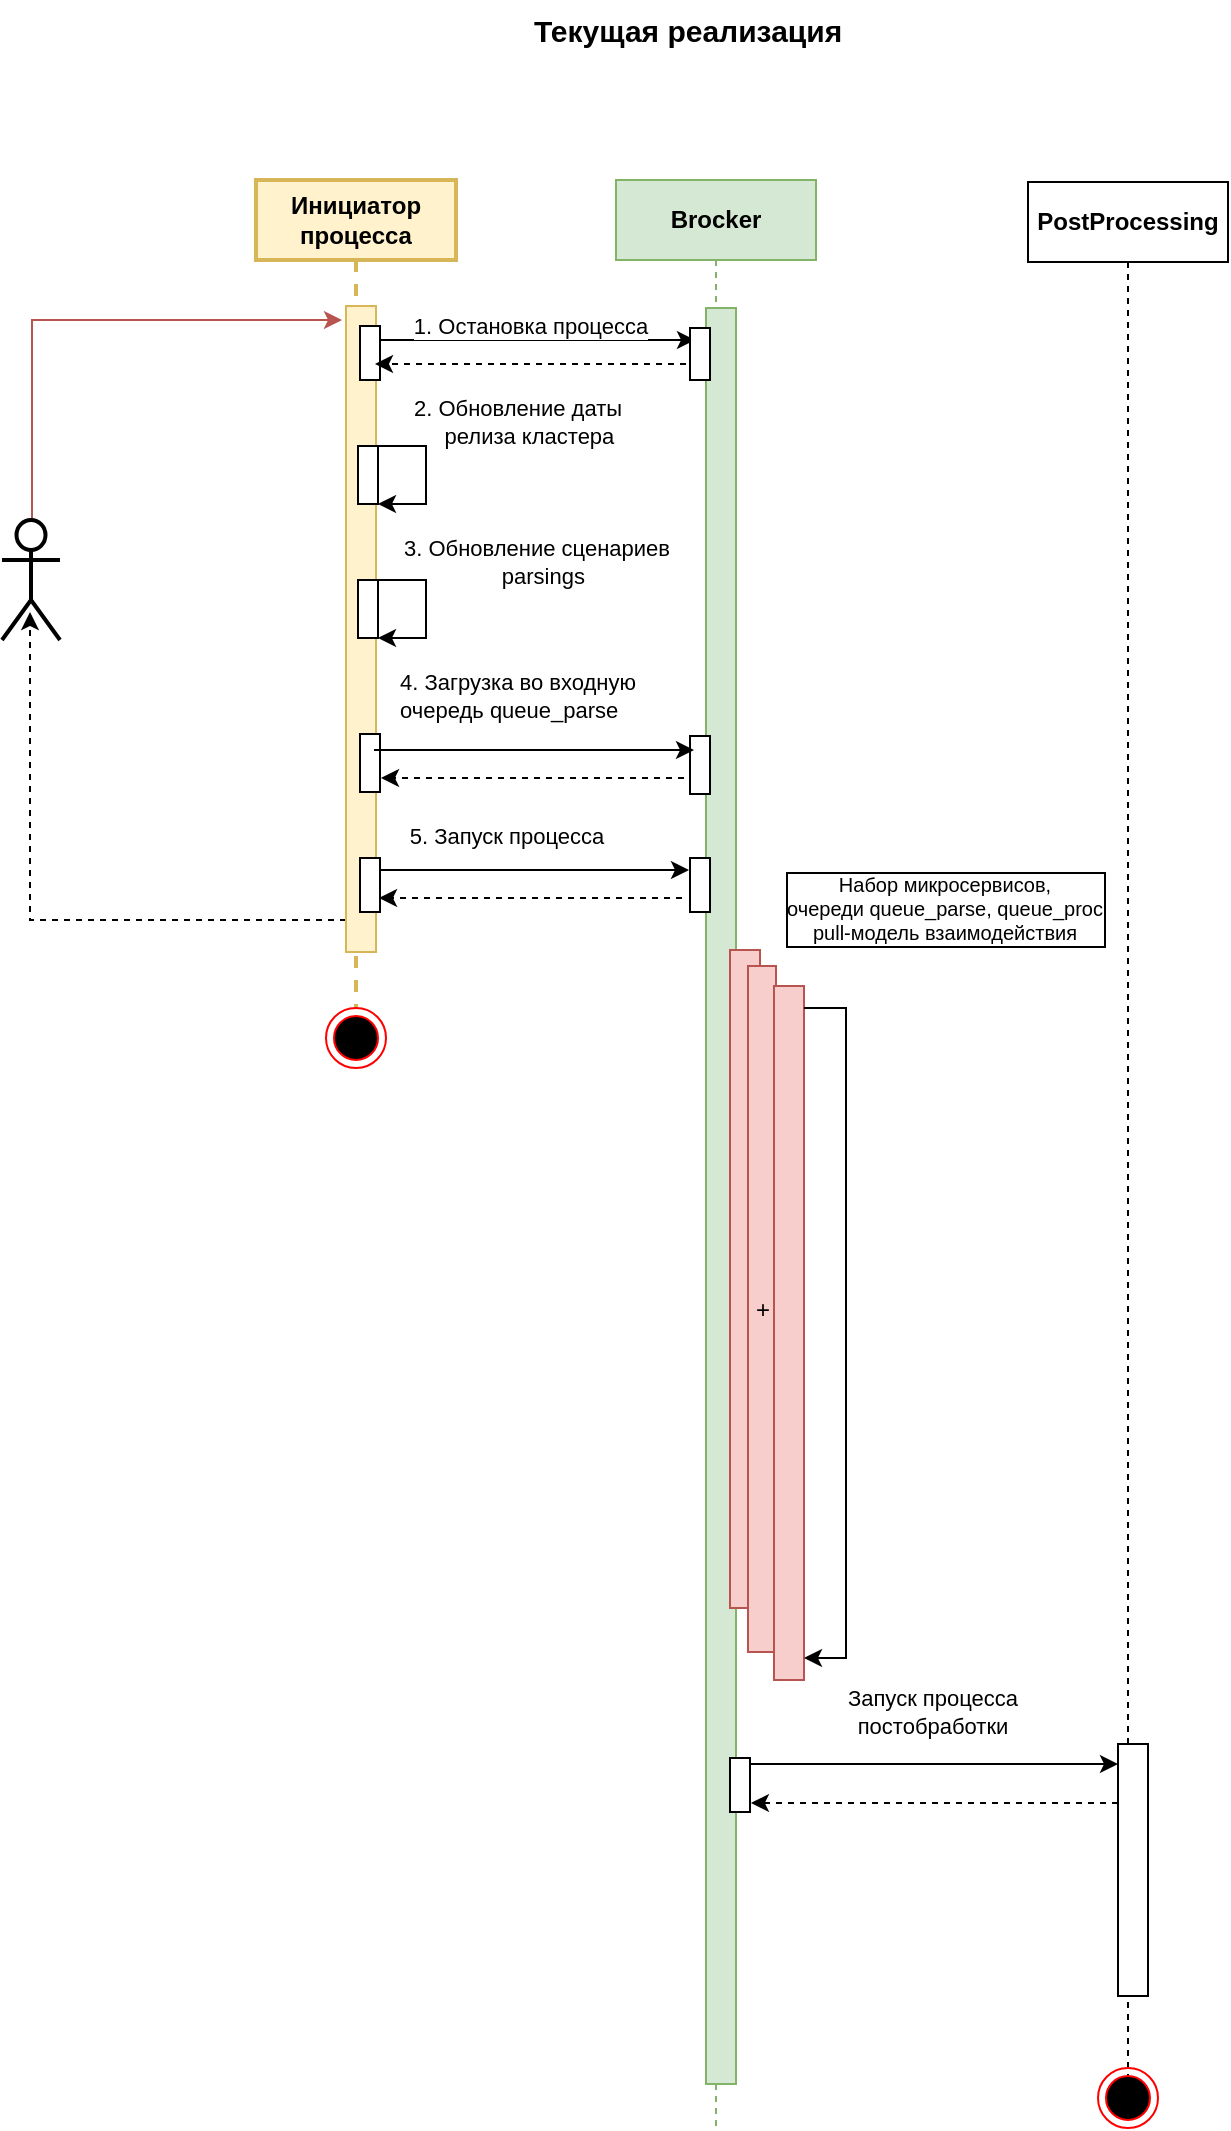 <mxfile version="21.2.1" type="device" pages="2">
  <diagram name="Диаграмма процессов" id="2YBvvXClWsGukQMizWep">
    <mxGraphModel dx="989" dy="606" grid="1" gridSize="14" guides="1" tooltips="1" connect="1" arrows="1" fold="1" page="1" pageScale="1" pageWidth="827" pageHeight="1169" math="0" shadow="0">
      <root>
        <mxCell id="0" />
        <mxCell id="1" parent="0" />
        <mxCell id="cJGm8UNP47rANfR6PeEl-4" value="Текущая реализация" style="text;whiteSpace=wrap;html=1;fontSize=15;fontStyle=1" vertex="1" parent="1">
          <mxGeometry x="304" y="70" width="186" height="30" as="geometry" />
        </mxCell>
        <mxCell id="cJGm8UNP47rANfR6PeEl-5" value="Brocker" style="shape=umlLifeline;perimeter=lifelinePerimeter;whiteSpace=wrap;html=1;container=0;dropTarget=0;collapsible=0;recursiveResize=0;outlineConnect=0;portConstraint=eastwest;newEdgeStyle={&quot;edgeStyle&quot;:&quot;elbowEdgeStyle&quot;,&quot;elbow&quot;:&quot;vertical&quot;,&quot;curved&quot;:0,&quot;rounded&quot;:0};fontStyle=1;fillColor=#d5e8d4;strokeColor=#82b366;" vertex="1" parent="1">
          <mxGeometry x="347" y="160" width="100" height="974" as="geometry" />
        </mxCell>
        <mxCell id="cJGm8UNP47rANfR6PeEl-6" value="" style="html=1;points=[];perimeter=orthogonalPerimeter;outlineConnect=0;targetShapes=umlLifeline;portConstraint=eastwest;newEdgeStyle={&quot;edgeStyle&quot;:&quot;elbowEdgeStyle&quot;,&quot;elbow&quot;:&quot;vertical&quot;,&quot;curved&quot;:0,&quot;rounded&quot;:0};fillColor=#d5e8d4;strokeColor=#82b366;" vertex="1" parent="cJGm8UNP47rANfR6PeEl-5">
          <mxGeometry x="45" y="64" width="15" height="888" as="geometry" />
        </mxCell>
        <mxCell id="cJGm8UNP47rANfR6PeEl-9" value="" style="html=1;points=[];perimeter=orthogonalPerimeter;outlineConnect=0;targetShapes=umlLifeline;portConstraint=eastwest;newEdgeStyle={&quot;edgeStyle&quot;:&quot;elbowEdgeStyle&quot;,&quot;elbow&quot;:&quot;vertical&quot;,&quot;curved&quot;:0,&quot;rounded&quot;:0};fillColor=#f8cecc;strokeColor=#b85450;" vertex="1" parent="cJGm8UNP47rANfR6PeEl-5">
          <mxGeometry x="57" y="385" width="15" height="329" as="geometry" />
        </mxCell>
        <mxCell id="cJGm8UNP47rANfR6PeEl-64" style="edgeStyle=elbowEdgeStyle;rounded=0;orthogonalLoop=1;jettySize=auto;html=1;elbow=vertical;curved=0;" edge="1" parent="cJGm8UNP47rANfR6PeEl-5" source="cJGm8UNP47rANfR6PeEl-6" target="cJGm8UNP47rANfR6PeEl-5">
          <mxGeometry relative="1" as="geometry">
            <mxPoint x="30" y="451.5" as="sourcePoint" />
            <mxPoint x="30" y="479.5" as="targetPoint" />
            <Array as="points">
              <mxPoint x="30" y="414" />
            </Array>
          </mxGeometry>
        </mxCell>
        <mxCell id="cJGm8UNP47rANfR6PeEl-20" value="" style="edgeStyle=orthogonalEdgeStyle;rounded=0;orthogonalLoop=1;jettySize=auto;html=1;exitX=0.69;exitY=0.75;exitDx=0;exitDy=0;exitPerimeter=0;fillColor=#f8cecc;strokeColor=#b85450;" edge="1" parent="1">
          <mxGeometry relative="1" as="geometry">
            <mxPoint x="60.01" y="335" as="sourcePoint" />
            <mxPoint x="210" y="230" as="targetPoint" />
            <Array as="points">
              <mxPoint x="55" y="335" />
              <mxPoint x="55" y="230" />
            </Array>
          </mxGeometry>
        </mxCell>
        <mxCell id="cJGm8UNP47rANfR6PeEl-23" value="Набор микросервисов, &lt;br style=&quot;font-size: 10px;&quot;&gt;очереди queue_parse, queue_proc&lt;br style=&quot;font-size: 10px;&quot;&gt;pull-модель взаимодействия" style="edgeLabel;html=1;align=center;verticalAlign=middle;resizable=0;points=[];labelBorderColor=default;fontColor=#000000;fontSize=10;" vertex="1" connectable="0" parent="cJGm8UNP47rANfR6PeEl-20">
          <mxGeometry x="0.261" relative="1" as="geometry">
            <mxPoint x="399" y="294" as="offset" />
          </mxGeometry>
        </mxCell>
        <mxCell id="cJGm8UNP47rANfR6PeEl-7" value="" style="shape=umlActor;verticalLabelPosition=bottom;verticalAlign=top;html=1;strokeWidth=2;" vertex="1" parent="1">
          <mxGeometry x="40" y="330" width="29" height="60" as="geometry" />
        </mxCell>
        <mxCell id="cJGm8UNP47rANfR6PeEl-14" value="Инициатор&lt;br&gt;процесса" style="shape=umlLifeline;perimeter=lifelinePerimeter;whiteSpace=wrap;html=1;container=0;dropTarget=0;collapsible=0;recursiveResize=0;outlineConnect=0;portConstraint=eastwest;newEdgeStyle={&quot;edgeStyle&quot;:&quot;elbowEdgeStyle&quot;,&quot;elbow&quot;:&quot;vertical&quot;,&quot;curved&quot;:0,&quot;rounded&quot;:0};fontStyle=1;fillColor=#fff2cc;strokeColor=#d6b656;strokeWidth=2;" vertex="1" parent="1">
          <mxGeometry x="167" y="160" width="100" height="414" as="geometry" />
        </mxCell>
        <mxCell id="cJGm8UNP47rANfR6PeEl-22" style="edgeStyle=elbowEdgeStyle;rounded=0;orthogonalLoop=1;jettySize=auto;html=1;elbow=vertical;curved=0;entryX=0.483;entryY=0.767;entryDx=0;entryDy=0;entryPerimeter=0;dashed=1;" edge="1" parent="1" source="cJGm8UNP47rANfR6PeEl-19" target="cJGm8UNP47rANfR6PeEl-7">
          <mxGeometry relative="1" as="geometry">
            <Array as="points">
              <mxPoint x="180" y="530" />
              <mxPoint x="140" y="450" />
              <mxPoint x="80" y="440" />
              <mxPoint x="170" y="450" />
              <mxPoint x="180" y="440" />
              <mxPoint x="170" y="330" />
            </Array>
          </mxGeometry>
        </mxCell>
        <mxCell id="cJGm8UNP47rANfR6PeEl-31" value="&lt;span style=&quot;color: rgb(0, 0, 0); font-family: Helvetica; font-size: 11px; font-style: normal; font-variant-ligatures: normal; font-variant-caps: normal; font-weight: 400; letter-spacing: normal; orphans: 2; text-align: center; text-indent: 0px; text-transform: none; widows: 2; word-spacing: 0px; -webkit-text-stroke-width: 0px; background-color: rgb(255, 255, 255); text-decoration-thickness: initial; text-decoration-style: initial; text-decoration-color: initial; float: none; display: inline !important;&quot;&gt;5. Запуск процесса&lt;/span&gt;" style="edgeLabel;html=1;align=center;verticalAlign=middle;resizable=0;points=[];" vertex="1" connectable="0" parent="cJGm8UNP47rANfR6PeEl-22">
          <mxGeometry x="0.718" y="1" relative="1" as="geometry">
            <mxPoint x="239" y="68" as="offset" />
          </mxGeometry>
        </mxCell>
        <mxCell id="cJGm8UNP47rANfR6PeEl-19" value="" style="html=1;points=[];perimeter=orthogonalPerimeter;outlineConnect=0;targetShapes=umlLifeline;portConstraint=eastwest;newEdgeStyle={&quot;edgeStyle&quot;:&quot;elbowEdgeStyle&quot;,&quot;elbow&quot;:&quot;vertical&quot;,&quot;curved&quot;:0,&quot;rounded&quot;:0};fillColor=#fff2cc;strokeColor=#d6b656;" vertex="1" parent="1">
          <mxGeometry x="212" y="223" width="15" height="323" as="geometry" />
        </mxCell>
        <mxCell id="cJGm8UNP47rANfR6PeEl-29" value="PostProcessing" style="shape=umlLifeline;perimeter=lifelinePerimeter;whiteSpace=wrap;html=1;container=0;dropTarget=0;collapsible=0;recursiveResize=0;outlineConnect=0;portConstraint=eastwest;newEdgeStyle={&quot;edgeStyle&quot;:&quot;elbowEdgeStyle&quot;,&quot;elbow&quot;:&quot;vertical&quot;,&quot;curved&quot;:0,&quot;rounded&quot;:0};fontStyle=1" vertex="1" parent="1">
          <mxGeometry x="553" y="161" width="100" height="952" as="geometry" />
        </mxCell>
        <mxCell id="cJGm8UNP47rANfR6PeEl-30" value="" style="html=1;points=[];perimeter=orthogonalPerimeter;outlineConnect=0;targetShapes=umlLifeline;portConstraint=eastwest;newEdgeStyle={&quot;edgeStyle&quot;:&quot;elbowEdgeStyle&quot;,&quot;elbow&quot;:&quot;vertical&quot;,&quot;curved&quot;:0,&quot;rounded&quot;:0};" vertex="1" parent="cJGm8UNP47rANfR6PeEl-29">
          <mxGeometry x="45" y="781" width="15" height="126" as="geometry" />
        </mxCell>
        <mxCell id="cJGm8UNP47rANfR6PeEl-34" style="edgeStyle=elbowEdgeStyle;rounded=0;orthogonalLoop=1;jettySize=auto;html=1;elbow=vertical;curved=0;" edge="1" parent="1">
          <mxGeometry relative="1" as="geometry">
            <mxPoint x="219" y="240" as="sourcePoint" />
            <mxPoint x="386.5" y="240" as="targetPoint" />
          </mxGeometry>
        </mxCell>
        <mxCell id="cJGm8UNP47rANfR6PeEl-32" value="" style="html=1;points=[];perimeter=orthogonalPerimeter;outlineConnect=0;targetShapes=umlLifeline;portConstraint=eastwest;newEdgeStyle={&quot;edgeStyle&quot;:&quot;elbowEdgeStyle&quot;,&quot;elbow&quot;:&quot;vertical&quot;,&quot;curved&quot;:0,&quot;rounded&quot;:0};" vertex="1" parent="1">
          <mxGeometry x="219" y="233" width="10" height="27" as="geometry" />
        </mxCell>
        <mxCell id="cJGm8UNP47rANfR6PeEl-35" style="edgeStyle=elbowEdgeStyle;rounded=0;orthogonalLoop=1;jettySize=auto;html=1;elbow=vertical;curved=0;dashed=1;" edge="1" parent="1">
          <mxGeometry relative="1" as="geometry">
            <mxPoint x="394" y="252" as="sourcePoint" />
            <mxPoint x="226.5" y="252" as="targetPoint" />
          </mxGeometry>
        </mxCell>
        <mxCell id="cJGm8UNP47rANfR6PeEl-33" value="" style="html=1;points=[];perimeter=orthogonalPerimeter;outlineConnect=0;targetShapes=umlLifeline;portConstraint=eastwest;newEdgeStyle={&quot;edgeStyle&quot;:&quot;elbowEdgeStyle&quot;,&quot;elbow&quot;:&quot;vertical&quot;,&quot;curved&quot;:0,&quot;rounded&quot;:0};" vertex="1" parent="1">
          <mxGeometry x="384" y="234" width="10" height="26" as="geometry" />
        </mxCell>
        <mxCell id="cJGm8UNP47rANfR6PeEl-36" value="1. Остановка процесса" style="edgeLabel;html=1;align=center;verticalAlign=middle;resizable=0;points=[];" vertex="1" connectable="0" parent="1">
          <mxGeometry x="314.007" y="236.993" as="geometry">
            <mxPoint x="-10" y="-4" as="offset" />
          </mxGeometry>
        </mxCell>
        <mxCell id="cJGm8UNP47rANfR6PeEl-37" value="" style="html=1;points=[];perimeter=orthogonalPerimeter;outlineConnect=0;targetShapes=umlLifeline;portConstraint=eastwest;newEdgeStyle={&quot;edgeStyle&quot;:&quot;elbowEdgeStyle&quot;,&quot;elbow&quot;:&quot;vertical&quot;,&quot;curved&quot;:0,&quot;rounded&quot;:0};" vertex="1" parent="1">
          <mxGeometry x="218" y="293" width="10" height="29" as="geometry" />
        </mxCell>
        <mxCell id="cJGm8UNP47rANfR6PeEl-42" value="&lt;span style=&quot;color: rgb(0, 0, 0); font-family: Helvetica; font-size: 11px; font-style: normal; font-variant-ligatures: normal; font-variant-caps: normal; font-weight: 400; letter-spacing: normal; orphans: 2; text-align: center; text-indent: 0px; text-transform: none; widows: 2; word-spacing: 0px; -webkit-text-stroke-width: 0px; background-color: rgb(255, 255, 255); text-decoration-thickness: initial; text-decoration-style: initial; text-decoration-color: initial; float: none; display: inline !important;&quot;&gt;2. Обновление даты&amp;nbsp; &amp;nbsp; &amp;nbsp; &amp;nbsp; &amp;nbsp; &amp;nbsp;релиза&amp;nbsp;кластера&lt;/span&gt;" style="text;whiteSpace=wrap;html=1;" vertex="1" parent="1">
          <mxGeometry x="243.5" y="260" width="127" height="30" as="geometry" />
        </mxCell>
        <mxCell id="cJGm8UNP47rANfR6PeEl-43" value="" style="html=1;points=[];perimeter=orthogonalPerimeter;outlineConnect=0;targetShapes=umlLifeline;portConstraint=eastwest;newEdgeStyle={&quot;edgeStyle&quot;:&quot;elbowEdgeStyle&quot;,&quot;elbow&quot;:&quot;vertical&quot;,&quot;curved&quot;:0,&quot;rounded&quot;:0};" vertex="1" parent="1">
          <mxGeometry x="218" y="360" width="10" height="29" as="geometry" />
        </mxCell>
        <mxCell id="cJGm8UNP47rANfR6PeEl-44" value="" style="html=1;points=[];perimeter=orthogonalPerimeter;outlineConnect=0;targetShapes=umlLifeline;portConstraint=eastwest;newEdgeStyle={&quot;edgeStyle&quot;:&quot;elbowEdgeStyle&quot;,&quot;elbow&quot;:&quot;vertical&quot;,&quot;curved&quot;:0,&quot;rounded&quot;:0};" vertex="1" parent="1">
          <mxGeometry x="219" y="437" width="10" height="29" as="geometry" />
        </mxCell>
        <mxCell id="cJGm8UNP47rANfR6PeEl-46" style="edgeStyle=elbowEdgeStyle;rounded=0;orthogonalLoop=1;jettySize=auto;html=1;elbow=vertical;curved=0;dashed=1;" edge="1" parent="1">
          <mxGeometry relative="1" as="geometry">
            <mxPoint x="381" y="459" as="sourcePoint" />
            <mxPoint x="229.5" y="459" as="targetPoint" />
          </mxGeometry>
        </mxCell>
        <mxCell id="cJGm8UNP47rANfR6PeEl-48" value="&lt;span style=&quot;color: rgb(0, 0, 0); font-family: Helvetica; font-size: 11px; font-style: normal; font-variant-ligatures: normal; font-variant-caps: normal; font-weight: 400; letter-spacing: normal; orphans: 2; text-align: center; text-indent: 0px; text-transform: none; widows: 2; word-spacing: 0px; -webkit-text-stroke-width: 0px; background-color: rgb(255, 255, 255); text-decoration-thickness: initial; text-decoration-style: initial; text-decoration-color: initial; float: none; display: inline !important;&quot;&gt;3. Обновление&amp;nbsp;сценариев&amp;nbsp; &amp;nbsp; &amp;nbsp; &amp;nbsp; &amp;nbsp; &amp;nbsp; &amp;nbsp; &amp;nbsp; &amp;nbsp; parsings&lt;/span&gt;" style="text;whiteSpace=wrap;html=1;" vertex="1" parent="1">
          <mxGeometry x="239" y="330" width="139" height="30" as="geometry" />
        </mxCell>
        <mxCell id="cJGm8UNP47rANfR6PeEl-49" value="" style="html=1;points=[];perimeter=orthogonalPerimeter;outlineConnect=0;targetShapes=umlLifeline;portConstraint=eastwest;newEdgeStyle={&quot;edgeStyle&quot;:&quot;elbowEdgeStyle&quot;,&quot;elbow&quot;:&quot;vertical&quot;,&quot;curved&quot;:0,&quot;rounded&quot;:0};" vertex="1" parent="1">
          <mxGeometry x="384" y="438" width="10" height="29" as="geometry" />
        </mxCell>
        <mxCell id="cJGm8UNP47rANfR6PeEl-50" style="edgeStyle=elbowEdgeStyle;rounded=0;orthogonalLoop=1;jettySize=auto;html=1;elbow=vertical;curved=0;" edge="1" parent="1">
          <mxGeometry relative="1" as="geometry">
            <mxPoint x="226" y="445" as="sourcePoint" />
            <mxPoint x="386" y="445" as="targetPoint" />
          </mxGeometry>
        </mxCell>
        <mxCell id="cJGm8UNP47rANfR6PeEl-51" value="&lt;div style=&quot;&quot;&gt;&lt;span style=&quot;font-size: 11px; background-color: rgb(255, 255, 255);&quot;&gt;4. Загрузка во входную очередь&amp;nbsp;&lt;/span&gt;&lt;span style=&quot;background-color: rgb(255, 255, 255); font-size: 11px; text-align: center;&quot;&gt;queue_parse&lt;/span&gt;&lt;/div&gt;" style="text;whiteSpace=wrap;html=1;" vertex="1" parent="1">
          <mxGeometry x="237" y="397" width="150" height="30" as="geometry" />
        </mxCell>
        <mxCell id="cJGm8UNP47rANfR6PeEl-52" style="edgeStyle=elbowEdgeStyle;rounded=0;orthogonalLoop=1;jettySize=auto;html=1;elbow=vertical;curved=0;" edge="1" parent="1" source="cJGm8UNP47rANfR6PeEl-37" target="cJGm8UNP47rANfR6PeEl-37">
          <mxGeometry relative="1" as="geometry">
            <Array as="points">
              <mxPoint x="252" y="322" />
            </Array>
          </mxGeometry>
        </mxCell>
        <mxCell id="cJGm8UNP47rANfR6PeEl-53" style="edgeStyle=elbowEdgeStyle;rounded=0;orthogonalLoop=1;jettySize=auto;html=1;elbow=vertical;curved=0;" edge="1" parent="1" source="cJGm8UNP47rANfR6PeEl-43" target="cJGm8UNP47rANfR6PeEl-43">
          <mxGeometry relative="1" as="geometry">
            <Array as="points">
              <mxPoint x="252" y="389" />
            </Array>
          </mxGeometry>
        </mxCell>
        <mxCell id="cJGm8UNP47rANfR6PeEl-54" value="" style="html=1;points=[];perimeter=orthogonalPerimeter;outlineConnect=0;targetShapes=umlLifeline;portConstraint=eastwest;newEdgeStyle={&quot;edgeStyle&quot;:&quot;elbowEdgeStyle&quot;,&quot;elbow&quot;:&quot;vertical&quot;,&quot;curved&quot;:0,&quot;rounded&quot;:0};" vertex="1" parent="1">
          <mxGeometry x="219" y="499" width="10" height="27" as="geometry" />
        </mxCell>
        <mxCell id="cJGm8UNP47rANfR6PeEl-55" value="" style="html=1;points=[];perimeter=orthogonalPerimeter;outlineConnect=0;targetShapes=umlLifeline;portConstraint=eastwest;newEdgeStyle={&quot;edgeStyle&quot;:&quot;elbowEdgeStyle&quot;,&quot;elbow&quot;:&quot;vertical&quot;,&quot;curved&quot;:0,&quot;rounded&quot;:0};" vertex="1" parent="1">
          <mxGeometry x="384" y="499" width="10" height="27" as="geometry" />
        </mxCell>
        <mxCell id="cJGm8UNP47rANfR6PeEl-56" style="edgeStyle=elbowEdgeStyle;rounded=0;orthogonalLoop=1;jettySize=auto;html=1;elbow=vertical;curved=0;" edge="1" parent="1">
          <mxGeometry relative="1" as="geometry">
            <mxPoint x="229" y="505" as="sourcePoint" />
            <mxPoint x="383.5" y="505" as="targetPoint" />
          </mxGeometry>
        </mxCell>
        <mxCell id="cJGm8UNP47rANfR6PeEl-57" style="edgeStyle=elbowEdgeStyle;rounded=0;orthogonalLoop=1;jettySize=auto;html=1;elbow=vertical;curved=0;dashed=1;" edge="1" parent="1">
          <mxGeometry relative="1" as="geometry">
            <mxPoint x="380" y="519" as="sourcePoint" />
            <mxPoint x="228.5" y="519" as="targetPoint" />
          </mxGeometry>
        </mxCell>
        <mxCell id="cJGm8UNP47rANfR6PeEl-59" value="+" style="html=1;points=[];perimeter=orthogonalPerimeter;outlineConnect=0;targetShapes=umlLifeline;portConstraint=eastwest;newEdgeStyle={&quot;edgeStyle&quot;:&quot;elbowEdgeStyle&quot;,&quot;elbow&quot;:&quot;vertical&quot;,&quot;curved&quot;:0,&quot;rounded&quot;:0};fillColor=#f8cecc;strokeColor=#b85450;" vertex="1" parent="1">
          <mxGeometry x="413" y="553" width="14" height="343" as="geometry" />
        </mxCell>
        <mxCell id="cJGm8UNP47rANfR6PeEl-60" value="" style="html=1;points=[];perimeter=orthogonalPerimeter;outlineConnect=0;targetShapes=umlLifeline;portConstraint=eastwest;newEdgeStyle={&quot;edgeStyle&quot;:&quot;elbowEdgeStyle&quot;,&quot;elbow&quot;:&quot;vertical&quot;,&quot;curved&quot;:0,&quot;rounded&quot;:0};fillColor=#f8cecc;strokeColor=#b85450;" vertex="1" parent="1">
          <mxGeometry x="426" y="563" width="15" height="347" as="geometry" />
        </mxCell>
        <mxCell id="cJGm8UNP47rANfR6PeEl-65" style="edgeStyle=elbowEdgeStyle;rounded=0;orthogonalLoop=1;jettySize=auto;html=1;elbow=vertical;curved=0;" edge="1" parent="1" source="cJGm8UNP47rANfR6PeEl-60" target="cJGm8UNP47rANfR6PeEl-60">
          <mxGeometry relative="1" as="geometry">
            <Array as="points">
              <mxPoint x="462" y="574" />
            </Array>
          </mxGeometry>
        </mxCell>
        <mxCell id="cJGm8UNP47rANfR6PeEl-67" style="edgeStyle=elbowEdgeStyle;rounded=0;orthogonalLoop=1;jettySize=auto;html=1;elbow=vertical;curved=0;" edge="1" parent="1" source="cJGm8UNP47rANfR6PeEl-66" target="cJGm8UNP47rANfR6PeEl-30">
          <mxGeometry relative="1" as="geometry">
            <mxPoint x="414" y="849.448" as="sourcePoint" />
            <mxPoint x="588" y="849" as="targetPoint" />
            <Array as="points">
              <mxPoint x="532" y="952" />
              <mxPoint x="546" y="994" />
            </Array>
          </mxGeometry>
        </mxCell>
        <mxCell id="cJGm8UNP47rANfR6PeEl-66" value="" style="html=1;points=[];perimeter=orthogonalPerimeter;outlineConnect=0;targetShapes=umlLifeline;portConstraint=eastwest;newEdgeStyle={&quot;edgeStyle&quot;:&quot;elbowEdgeStyle&quot;,&quot;elbow&quot;:&quot;vertical&quot;,&quot;curved&quot;:0,&quot;rounded&quot;:0};" vertex="1" parent="1">
          <mxGeometry x="404" y="949" width="10" height="27" as="geometry" />
        </mxCell>
        <mxCell id="cJGm8UNP47rANfR6PeEl-68" style="edgeStyle=elbowEdgeStyle;rounded=0;orthogonalLoop=1;jettySize=auto;html=1;elbow=vertical;curved=0;entryX=1.045;entryY=0.983;entryDx=0;entryDy=0;entryPerimeter=0;dashed=1;" edge="1" parent="1">
          <mxGeometry relative="1" as="geometry">
            <mxPoint x="598" y="971.552" as="sourcePoint" />
            <mxPoint x="414.45" y="971.541" as="targetPoint" />
          </mxGeometry>
        </mxCell>
        <mxCell id="cJGm8UNP47rANfR6PeEl-69" value="&lt;span style=&quot;color: rgb(0, 0, 0); font-family: Helvetica; font-size: 11px; font-style: normal; font-variant-ligatures: normal; font-variant-caps: normal; font-weight: 400; letter-spacing: normal; orphans: 2; text-align: center; text-indent: 0px; text-transform: none; widows: 2; word-spacing: 0px; -webkit-text-stroke-width: 0px; background-color: rgb(255, 255, 255); text-decoration-thickness: initial; text-decoration-style: initial; text-decoration-color: initial; float: none; display: inline !important;&quot;&gt;Запуск процесса&lt;br&gt;постобработки&lt;br&gt;&lt;/span&gt;" style="edgeLabel;html=1;align=center;verticalAlign=middle;resizable=0;points=[];" vertex="1" connectable="0" parent="1">
          <mxGeometry x="505.007" y="925.717" as="geometry" />
        </mxCell>
        <mxCell id="cJGm8UNP47rANfR6PeEl-72" value="" style="ellipse;html=1;shape=endState;fillColor=#000000;strokeColor=#ff0000;" vertex="1" parent="1">
          <mxGeometry x="202" y="574" width="30" height="30" as="geometry" />
        </mxCell>
        <mxCell id="cJGm8UNP47rANfR6PeEl-77" value="" style="ellipse;html=1;shape=endState;fillColor=#000000;strokeColor=#ff0000;" vertex="1" parent="1">
          <mxGeometry x="588" y="1104" width="30" height="30" as="geometry" />
        </mxCell>
      </root>
    </mxGraphModel>
  </diagram>
  <diagram id="HxF6BDoPGi9lURQHNgad" name="Взаимодействие микросервисов">
    <mxGraphModel dx="1434" dy="879" grid="1" gridSize="14" guides="1" tooltips="1" connect="1" arrows="1" fold="1" page="1" pageScale="1" pageWidth="827" pageHeight="1169" math="0" shadow="0">
      <root>
        <mxCell id="0" />
        <mxCell id="1" parent="0" />
        <mxCell id="Y8zU1-EXHFn4MFPT3ffb-1" style="edgeStyle=orthogonalEdgeStyle;rounded=0;orthogonalLoop=1;jettySize=auto;html=1;" edge="1" parent="1" source="Y8zU1-EXHFn4MFPT3ffb-2" target="Y8zU1-EXHFn4MFPT3ffb-22">
          <mxGeometry relative="1" as="geometry" />
        </mxCell>
        <mxCell id="Y8zU1-EXHFn4MFPT3ffb-2" value="Queue_proc" style="html=1;rounded=0;shadow=0;comic=0;labelBackgroundColor=none;strokeWidth=2;fontFamily=Verdana;fontSize=12;align=center;shape=mxgraph.ios7ui.horLines;fillColor=#f8cecc;strokeColor=#b85450;" vertex="1" parent="1">
          <mxGeometry x="606" y="259" width="135" height="50" as="geometry" />
        </mxCell>
        <mxCell id="Y8zU1-EXHFn4MFPT3ffb-3" style="edgeStyle=entityRelationEdgeStyle;html=1;labelBackgroundColor=none;startFill=0;startSize=8;endFill=1;endSize=8;fontFamily=Verdana;fontSize=12;exitX=1.037;exitY=0.5;exitDx=0;exitDy=0;exitPerimeter=0;entryX=-0.014;entryY=0.038;entryDx=0;entryDy=0;entryPerimeter=0;" edge="1" parent="1" source="Y8zU1-EXHFn4MFPT3ffb-10" target="Y8zU1-EXHFn4MFPT3ffb-8">
          <mxGeometry relative="1" as="geometry">
            <mxPoint x="321" y="299" as="targetPoint" />
          </mxGeometry>
        </mxCell>
        <mxCell id="Y8zU1-EXHFn4MFPT3ffb-4" style="edgeStyle=orthogonalEdgeStyle;html=1;labelBackgroundColor=none;startFill=0;startSize=8;endFill=1;endSize=8;fontFamily=Verdana;fontSize=12;curved=1;" edge="1" parent="1" source="Y8zU1-EXHFn4MFPT3ffb-7" target="Y8zU1-EXHFn4MFPT3ffb-2">
          <mxGeometry relative="1" as="geometry" />
        </mxCell>
        <mxCell id="Y8zU1-EXHFn4MFPT3ffb-5" style="edgeStyle=orthogonalEdgeStyle;rounded=0;orthogonalLoop=1;jettySize=auto;html=1;entryX=0.659;entryY=1.06;entryDx=0;entryDy=0;entryPerimeter=0;dashed=1;" edge="1" parent="1" source="Y8zU1-EXHFn4MFPT3ffb-7" target="Y8zU1-EXHFn4MFPT3ffb-12">
          <mxGeometry relative="1" as="geometry">
            <mxPoint x="421" y="229" as="targetPoint" />
          </mxGeometry>
        </mxCell>
        <mxCell id="Y8zU1-EXHFn4MFPT3ffb-6" style="edgeStyle=orthogonalEdgeStyle;rounded=0;orthogonalLoop=1;jettySize=auto;html=1;entryX=0.5;entryY=0;entryDx=0;entryDy=0;dashed=1;" edge="1" parent="1" source="Y8zU1-EXHFn4MFPT3ffb-7" target="Y8zU1-EXHFn4MFPT3ffb-14">
          <mxGeometry relative="1" as="geometry" />
        </mxCell>
        <mxCell id="Y8zU1-EXHFn4MFPT3ffb-7" value="Parsing" style="swimlane;html=1;fontStyle=0;childLayout=stackLayout;horizontal=1;startSize=26;fillColor=#e0e0e0;horizontalStack=0;resizeParent=1;resizeLast=0;collapsible=1;marginBottom=0;swimlaneFillColor=#ffffff;align=center;rounded=1;shadow=0;comic=0;labelBackgroundColor=none;strokeWidth=1;fontFamily=Verdana;fontSize=12" vertex="1" parent="1">
          <mxGeometry x="331" y="283" width="140" height="52" as="geometry" />
        </mxCell>
        <mxCell id="Y8zU1-EXHFn4MFPT3ffb-8" value="процесс 1" style="text;html=1;strokeColor=#d6b656;fillColor=#fff2cc;spacingLeft=4;spacingRight=4;whiteSpace=wrap;overflow=hidden;rotatable=0;points=[[0,0.5],[1,0.5]];portConstraint=eastwest;align=center;" vertex="1" parent="Y8zU1-EXHFn4MFPT3ffb-7">
          <mxGeometry y="26" width="140" height="26" as="geometry" />
        </mxCell>
        <mxCell id="Y8zU1-EXHFn4MFPT3ffb-9" value="Pull request" style="text;html=1;strokeColor=none;fillColor=none;spacingLeft=4;spacingRight=4;whiteSpace=wrap;overflow=hidden;rotatable=0;points=[[0,0.5],[1,0.5]];portConstraint=eastwest;align=center;" vertex="1" parent="1">
          <mxGeometry x="181" y="257" width="140" height="26" as="geometry" />
        </mxCell>
        <mxCell id="Y8zU1-EXHFn4MFPT3ffb-10" value="Queue_parce" style="html=1;rounded=0;shadow=0;comic=0;labelBackgroundColor=none;strokeWidth=2;fontFamily=Verdana;fontSize=12;align=center;shape=mxgraph.ios7ui.horLines;fillColor=#f8cecc;strokeColor=#b85450;" vertex="1" parent="1">
          <mxGeometry x="33" y="260" width="135" height="50" as="geometry" />
        </mxCell>
        <mxCell id="Y8zU1-EXHFn4MFPT3ffb-11" style="edgeStyle=orthogonalEdgeStyle;rounded=0;orthogonalLoop=1;jettySize=auto;html=1;dashed=1;" edge="1" parent="1" source="Y8zU1-EXHFn4MFPT3ffb-12">
          <mxGeometry relative="1" as="geometry">
            <mxPoint x="371" y="279" as="targetPoint" />
            <Array as="points">
              <mxPoint x="399" y="239" />
              <mxPoint x="381" y="239" />
              <mxPoint x="381" y="269" />
              <mxPoint x="371" y="269" />
            </Array>
          </mxGeometry>
        </mxCell>
        <mxCell id="Y8zU1-EXHFn4MFPT3ffb-12" value="In-flight Event" style="html=1;rounded=0;shadow=0;comic=0;labelBackgroundColor=none;strokeWidth=2;fontFamily=Verdana;fontSize=12;align=center;shape=mxgraph.ios7ui.horLines;fillColor=#fff2cc;strokeColor=#d6b656;" vertex="1" parent="1">
          <mxGeometry x="331" y="164" width="135" height="50" as="geometry" />
        </mxCell>
        <mxCell id="Y8zU1-EXHFn4MFPT3ffb-13" value="Push request" style="text;html=1;strokeColor=none;fillColor=none;spacingLeft=4;spacingRight=4;whiteSpace=wrap;overflow=hidden;rotatable=0;points=[[0,0.5],[1,0.5]];portConstraint=eastwest;align=center;" vertex="1" parent="1">
          <mxGeometry x="490" y="259" width="140" height="26" as="geometry" />
        </mxCell>
        <mxCell id="Y8zU1-EXHFn4MFPT3ffb-14" value="Parsing" style="swimlane;html=1;fontStyle=0;childLayout=stackLayout;horizontal=1;startSize=26;fillColor=#e0e0e0;horizontalStack=0;resizeParent=1;resizeLast=0;collapsible=1;marginBottom=0;swimlaneFillColor=#ffffff;align=center;rounded=1;shadow=0;comic=0;labelBackgroundColor=none;strokeWidth=1;fontFamily=Verdana;fontSize=12" vertex="1" parent="1">
          <mxGeometry x="331" y="371" width="140" height="52" as="geometry" />
        </mxCell>
        <mxCell id="Y8zU1-EXHFn4MFPT3ffb-15" value="процесс 1.1&lt;br&gt;" style="text;html=1;strokeColor=#82b366;fillColor=#d5e8d4;spacingLeft=4;spacingRight=4;whiteSpace=wrap;overflow=hidden;rotatable=0;points=[[0,0.5],[1,0.5]];portConstraint=eastwest;align=center;" vertex="1" parent="Y8zU1-EXHFn4MFPT3ffb-14">
          <mxGeometry y="26" width="140" height="26" as="geometry" />
        </mxCell>
        <mxCell id="Y8zU1-EXHFn4MFPT3ffb-16" style="edgeStyle=entityRelationEdgeStyle;rounded=0;orthogonalLoop=1;jettySize=auto;html=1;" edge="1" parent="1" source="Y8zU1-EXHFn4MFPT3ffb-17" target="Y8zU1-EXHFn4MFPT3ffb-15">
          <mxGeometry relative="1" as="geometry" />
        </mxCell>
        <mxCell id="Y8zU1-EXHFn4MFPT3ffb-17" value="XML-documents" style="html=1;rounded=0;shadow=0;comic=0;labelBackgroundColor=none;strokeWidth=2;fontFamily=Verdana;fontSize=12;align=center;shape=mxgraph.ios7ui.horLines;fillColor=#d5e8d4;strokeColor=#82b366;" vertex="1" parent="1">
          <mxGeometry x="38" y="375" width="135" height="50" as="geometry" />
        </mxCell>
        <mxCell id="Y8zU1-EXHFn4MFPT3ffb-18" value="Database" style="html=1;rounded=0;shadow=0;comic=0;labelBackgroundColor=none;strokeWidth=2;fontFamily=Verdana;fontSize=12;align=center;shape=mxgraph.ios7ui.horLines;fillColor=#d5e8d4;strokeColor=#82b366;" vertex="1" parent="1">
          <mxGeometry x="421" y="559" width="140" height="90" as="geometry" />
        </mxCell>
        <mxCell id="Y8zU1-EXHFn4MFPT3ffb-19" value="Load and Parse" style="text;html=1;strokeColor=none;fillColor=none;spacingLeft=4;spacingRight=4;whiteSpace=wrap;overflow=hidden;rotatable=0;points=[[0,0.5],[1,0.5]];portConstraint=eastwest;align=center;" vertex="1" parent="1">
          <mxGeometry x="179" y="373" width="140" height="26" as="geometry" />
        </mxCell>
        <mxCell id="Y8zU1-EXHFn4MFPT3ffb-20" value="Insert/Update" style="text;html=1;strokeColor=none;fillColor=none;spacingLeft=4;spacingRight=4;whiteSpace=wrap;overflow=hidden;rotatable=0;points=[[0,0.5],[1,0.5]];portConstraint=eastwest;align=center;" vertex="1" parent="1">
          <mxGeometry x="281" y="463" width="131" height="26" as="geometry" />
        </mxCell>
        <mxCell id="Y8zU1-EXHFn4MFPT3ffb-21" style="edgeStyle=orthogonalEdgeStyle;rounded=0;orthogonalLoop=1;jettySize=auto;html=1;curved=1;" edge="1" parent="1" source="Y8zU1-EXHFn4MFPT3ffb-15" target="Y8zU1-EXHFn4MFPT3ffb-18">
          <mxGeometry relative="1" as="geometry">
            <Array as="points">
              <mxPoint x="351" y="458" />
              <mxPoint x="399" y="458" />
            </Array>
          </mxGeometry>
        </mxCell>
        <mxCell id="Y8zU1-EXHFn4MFPT3ffb-22" value="Processing" style="swimlane;html=1;fontStyle=0;childLayout=stackLayout;horizontal=1;startSize=26;fillColor=#e0e0e0;horizontalStack=0;resizeParent=1;resizeLast=0;collapsible=1;marginBottom=0;swimlaneFillColor=#ffffff;align=center;rounded=1;shadow=0;comic=0;labelBackgroundColor=none;strokeWidth=1;fontFamily=Verdana;fontSize=12" vertex="1" parent="1">
          <mxGeometry x="657" y="372" width="140" height="52" as="geometry" />
        </mxCell>
        <mxCell id="Y8zU1-EXHFn4MFPT3ffb-23" value="процесс 2&lt;br&gt;" style="text;html=1;strokeColor=#d6b656;fillColor=#fff2cc;spacingLeft=4;spacingRight=4;whiteSpace=wrap;overflow=hidden;rotatable=0;points=[[0,0.5],[1,0.5]];portConstraint=eastwest;align=center;" vertex="1" parent="Y8zU1-EXHFn4MFPT3ffb-22">
          <mxGeometry y="26" width="140" height="26" as="geometry" />
        </mxCell>
        <mxCell id="Y8zU1-EXHFn4MFPT3ffb-24" style="edgeStyle=orthogonalEdgeStyle;rounded=0;orthogonalLoop=1;jettySize=auto;html=1;dashed=1;" edge="1" parent="1">
          <mxGeometry relative="1" as="geometry">
            <mxPoint x="801" y="390" as="targetPoint" />
            <mxPoint x="891" y="390" as="sourcePoint" />
          </mxGeometry>
        </mxCell>
        <mxCell id="Y8zU1-EXHFn4MFPT3ffb-25" value="In-flight Event" style="html=1;rounded=0;shadow=0;comic=0;labelBackgroundColor=none;strokeWidth=2;fontFamily=Verdana;fontSize=12;align=center;shape=mxgraph.ios7ui.horLines;fillColor=#fff2cc;strokeColor=#d6b656;" vertex="1" parent="1">
          <mxGeometry x="891" y="374" width="135" height="50" as="geometry" />
        </mxCell>
        <mxCell id="Y8zU1-EXHFn4MFPT3ffb-26" style="edgeStyle=orthogonalEdgeStyle;rounded=0;orthogonalLoop=1;jettySize=auto;html=1;entryX=0;entryY=0.74;entryDx=0;entryDy=0;entryPerimeter=0;dashed=1;" edge="1" parent="1">
          <mxGeometry relative="1" as="geometry">
            <mxPoint x="797" y="406" as="sourcePoint" />
            <mxPoint x="891" y="406" as="targetPoint" />
          </mxGeometry>
        </mxCell>
        <mxCell id="Y8zU1-EXHFn4MFPT3ffb-27" value="Processing" style="swimlane;html=1;fontStyle=0;childLayout=stackLayout;horizontal=1;startSize=26;fillColor=#e0e0e0;horizontalStack=0;resizeParent=1;resizeLast=0;collapsible=1;marginBottom=0;swimlaneFillColor=#ffffff;align=center;rounded=1;shadow=0;comic=0;labelBackgroundColor=none;strokeWidth=1;fontFamily=Verdana;fontSize=12" vertex="1" parent="1">
          <mxGeometry x="659" y="463" width="140" height="52" as="geometry" />
        </mxCell>
        <mxCell id="Y8zU1-EXHFn4MFPT3ffb-28" value="процесс 2&lt;br&gt;.1" style="text;html=1;strokeColor=#82b366;fillColor=#d5e8d4;spacingLeft=4;spacingRight=4;whiteSpace=wrap;overflow=hidden;rotatable=0;points=[[0,0.5],[1,0.5]];portConstraint=eastwest;align=center;" vertex="1" parent="Y8zU1-EXHFn4MFPT3ffb-27">
          <mxGeometry y="26" width="140" height="26" as="geometry" />
        </mxCell>
        <mxCell id="Y8zU1-EXHFn4MFPT3ffb-29" style="edgeStyle=orthogonalEdgeStyle;rounded=0;orthogonalLoop=1;jettySize=auto;html=1;dashed=1;" edge="1" parent="1" source="Y8zU1-EXHFn4MFPT3ffb-23" target="Y8zU1-EXHFn4MFPT3ffb-27">
          <mxGeometry relative="1" as="geometry">
            <Array as="points">
              <mxPoint x="729" y="459" />
              <mxPoint x="729" y="459" />
            </Array>
          </mxGeometry>
        </mxCell>
        <mxCell id="Y8zU1-EXHFn4MFPT3ffb-30" style="edgeStyle=orthogonalEdgeStyle;rounded=0;orthogonalLoop=1;jettySize=auto;html=1;curved=1;" edge="1" parent="1" source="Y8zU1-EXHFn4MFPT3ffb-28" target="Y8zU1-EXHFn4MFPT3ffb-18">
          <mxGeometry relative="1" as="geometry" />
        </mxCell>
        <mxCell id="Y8zU1-EXHFn4MFPT3ffb-31" value="Insert/Update" style="text;html=1;strokeColor=none;fillColor=none;spacingLeft=4;spacingRight=4;whiteSpace=wrap;overflow=hidden;rotatable=0;points=[[0,0.5],[1,0.5]];portConstraint=eastwest;align=center;" vertex="1" parent="1">
          <mxGeometry x="506" y="479" width="131" height="26" as="geometry" />
        </mxCell>
        <mxCell id="Y8zU1-EXHFn4MFPT3ffb-32" value="SQL-files&lt;br&gt;(optional)" style="html=1;rounded=0;shadow=0;comic=0;labelBackgroundColor=none;strokeWidth=2;fontFamily=Verdana;fontSize=12;align=center;shape=mxgraph.ios7ui.horLines;" vertex="1" parent="1">
          <mxGeometry x="887" y="562" width="135" height="50" as="geometry" />
        </mxCell>
        <mxCell id="Y8zU1-EXHFn4MFPT3ffb-33" style="edgeStyle=orthogonalEdgeStyle;rounded=0;orthogonalLoop=1;jettySize=auto;html=1;curved=1;dashed=1;" edge="1" parent="1" source="Y8zU1-EXHFn4MFPT3ffb-28" target="Y8zU1-EXHFn4MFPT3ffb-32">
          <mxGeometry relative="1" as="geometry" />
        </mxCell>
        <mxCell id="Y8zU1-EXHFn4MFPT3ffb-34" value="&amp;nbsp; &amp;nbsp; &amp;nbsp; &amp;nbsp; &amp;nbsp; &amp;nbsp; &amp;nbsp; &amp;nbsp; &amp;nbsp; &amp;nbsp; &amp;nbsp; &amp;nbsp; &amp;nbsp; &amp;nbsp; &amp;nbsp; &amp;nbsp; &amp;nbsp; &amp;nbsp;Взаимодействие микросервисов. &lt;br&gt;На примере одной пары &quot;Процесс 1&quot; -&amp;nbsp; Parsing, &quot;Процесс 2&quot; -&amp;nbsp; Processing" style="text;whiteSpace=wrap;html=1;fontSize=15;fontStyle=1" vertex="1" parent="1">
          <mxGeometry x="264" y="54" width="559" height="62" as="geometry" />
        </mxCell>
      </root>
    </mxGraphModel>
  </diagram>
</mxfile>
